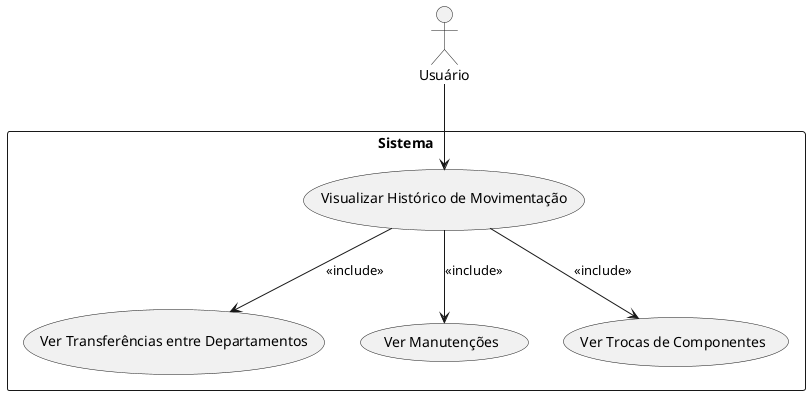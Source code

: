 @startuml
actor Usuário as U

rectangle Sistema {
    U --> (Visualizar Histórico de Movimentação)
    (Visualizar Histórico de Movimentação) --> (Ver Transferências entre Departamentos) : <<include>>
    (Visualizar Histórico de Movimentação) --> (Ver Manutenções) : <<include>>
    (Visualizar Histórico de Movimentação) --> (Ver Trocas de Componentes) : <<include>>
}

@enduml

